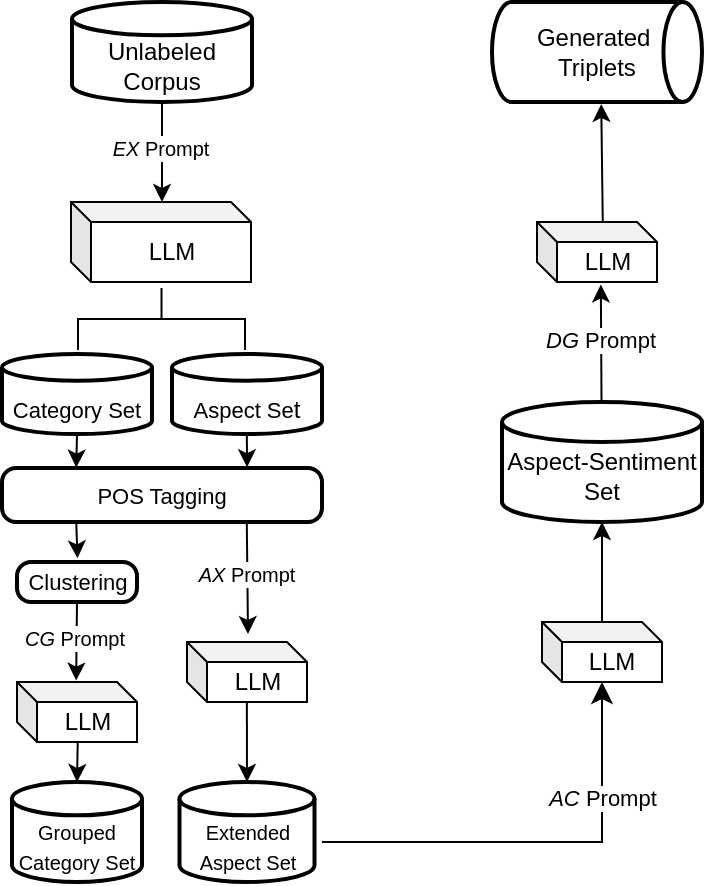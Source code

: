 <mxfile version="26.2.14">
  <diagram id="C5RBs43oDa-KdzZeNtuy" name="Page-1">
    <mxGraphModel dx="887" dy="573" grid="1" gridSize="10" guides="1" tooltips="1" connect="1" arrows="1" fold="1" page="1" pageScale="1" pageWidth="827" pageHeight="1169" math="0" shadow="0" adaptiveColors="auto">
      <root>
        <mxCell id="WIyWlLk6GJQsqaUBKTNV-0" />
        <mxCell id="WIyWlLk6GJQsqaUBKTNV-1" parent="WIyWlLk6GJQsqaUBKTNV-0" />
        <mxCell id="WDem836P9A065s9cevRQ-0" value="LLM" style="shape=cube;whiteSpace=wrap;html=1;boundedLbl=1;backgroundOutline=1;darkOpacity=0.05;darkOpacity2=0.1;size=10;rounded=1;" parent="WIyWlLk6GJQsqaUBKTNV-1" vertex="1">
          <mxGeometry x="74.5" y="220" width="90" height="40" as="geometry" />
        </mxCell>
        <mxCell id="WDem836P9A065s9cevRQ-14" value="&lt;div&gt;&lt;br&gt;&lt;/div&gt;&lt;div&gt;&lt;span style=&quot;background-color: transparent; color: light-dark(rgb(0, 0, 0), rgb(255, 255, 255));&quot;&gt;Unlabeled Corpus&lt;/span&gt;&lt;/div&gt;" style="strokeWidth=2;html=1;shape=mxgraph.flowchart.database;whiteSpace=wrap;rounded=1;" parent="WIyWlLk6GJQsqaUBKTNV-1" vertex="1">
          <mxGeometry x="75" y="120" width="90" height="50" as="geometry" />
        </mxCell>
        <mxCell id="WDem836P9A065s9cevRQ-15" value="" style="endArrow=classic;html=1;rounded=1;exitX=0.5;exitY=1;exitDx=0;exitDy=0;exitPerimeter=0;" parent="WIyWlLk6GJQsqaUBKTNV-1" source="WDem836P9A065s9cevRQ-14" edge="1">
          <mxGeometry width="50" height="50" relative="1" as="geometry">
            <mxPoint x="360.48" y="340" as="sourcePoint" />
            <mxPoint x="120" y="220" as="targetPoint" />
          </mxGeometry>
        </mxCell>
        <mxCell id="WDem836P9A065s9cevRQ-18" value="&lt;font style=&quot;font-size: 10px;&quot;&gt;&lt;i&gt;EX&lt;/i&gt; Prompt&lt;/font&gt;" style="edgeLabel;html=1;align=center;verticalAlign=middle;resizable=0;points=[];rounded=1;" parent="WDem836P9A065s9cevRQ-15" vertex="1" connectable="0">
          <mxGeometry x="-0.104" y="-1" relative="1" as="geometry">
            <mxPoint as="offset" />
          </mxGeometry>
        </mxCell>
        <mxCell id="WDem836P9A065s9cevRQ-19" value="&lt;div&gt;&lt;font style=&quot;background-color: transparent; color: light-dark(rgb(0, 0, 0), rgb(255, 255, 255)); font-size: 11px;&quot;&gt;&lt;br&gt;&lt;/font&gt;&lt;/div&gt;&lt;div&gt;&lt;font style=&quot;background-color: transparent; color: light-dark(rgb(0, 0, 0), rgb(255, 255, 255)); font-size: 11px;&quot;&gt;Aspect Se&lt;/font&gt;&lt;span style=&quot;background-color: transparent; color: light-dark(rgb(0, 0, 0), rgb(255, 255, 255));&quot;&gt;t&lt;/span&gt;&lt;/div&gt;" style="strokeWidth=2;html=1;shape=mxgraph.flowchart.database;whiteSpace=wrap;rounded=1;" parent="WIyWlLk6GJQsqaUBKTNV-1" vertex="1">
          <mxGeometry x="125" y="296" width="75" height="40" as="geometry" />
        </mxCell>
        <mxCell id="WDem836P9A065s9cevRQ-20" value="&lt;div&gt;&lt;br&gt;&lt;/div&gt;&lt;div&gt;&lt;font style=&quot;font-size: 11px;&quot;&gt;Category Set&lt;/font&gt;&lt;/div&gt;" style="strokeWidth=2;html=1;shape=mxgraph.flowchart.database;whiteSpace=wrap;rounded=1;" parent="WIyWlLk6GJQsqaUBKTNV-1" vertex="1">
          <mxGeometry x="40" y="296" width="75" height="40" as="geometry" />
        </mxCell>
        <mxCell id="WDem836P9A065s9cevRQ-23" value="" style="strokeWidth=1;html=1;shape=mxgraph.flowchart.annotation_2;align=left;labelPosition=right;pointerEvents=1;rotation=90;rounded=1;" parent="WIyWlLk6GJQsqaUBKTNV-1" vertex="1">
          <mxGeometry x="104.25" y="236.75" width="31" height="83.5" as="geometry" />
        </mxCell>
        <mxCell id="MoG-zyVyeIgKmFG6NYfG-1" value="Generated&amp;nbsp;&lt;div&gt;Triplets&lt;/div&gt;" style="strokeWidth=2;html=1;shape=mxgraph.flowchart.direct_data;whiteSpace=wrap;rounded=1;" vertex="1" parent="WIyWlLk6GJQsqaUBKTNV-1">
          <mxGeometry x="285" y="120" width="105" height="50" as="geometry" />
        </mxCell>
        <mxCell id="MoG-zyVyeIgKmFG6NYfG-5" value="&lt;font style=&quot;font-size: 11px;&quot;&gt;POS Tagging&lt;/font&gt;" style="rounded=1;whiteSpace=wrap;html=1;absoluteArcSize=1;arcSize=14;strokeWidth=2;" vertex="1" parent="WIyWlLk6GJQsqaUBKTNV-1">
          <mxGeometry x="40" y="353" width="160" height="27" as="geometry" />
        </mxCell>
        <mxCell id="MoG-zyVyeIgKmFG6NYfG-7" value="" style="endArrow=classic;html=1;rounded=1;exitX=0.5;exitY=1;exitDx=0;exitDy=0;exitPerimeter=0;entryX=0.765;entryY=-0.013;entryDx=0;entryDy=0;entryPerimeter=0;" edge="1" parent="WIyWlLk6GJQsqaUBKTNV-1">
          <mxGeometry width="50" height="50" relative="1" as="geometry">
            <mxPoint x="162.41" y="336" as="sourcePoint" />
            <mxPoint x="162.55" y="352.61" as="targetPoint" />
          </mxGeometry>
        </mxCell>
        <mxCell id="MoG-zyVyeIgKmFG6NYfG-10" value="" style="endArrow=classic;html=1;rounded=1;exitX=0.5;exitY=1;exitDx=0;exitDy=0;exitPerimeter=0;entryX=0.232;entryY=-0.008;entryDx=0;entryDy=0;entryPerimeter=0;" edge="1" parent="WIyWlLk6GJQsqaUBKTNV-1" source="WDem836P9A065s9cevRQ-20" target="MoG-zyVyeIgKmFG6NYfG-5">
          <mxGeometry width="50" height="50" relative="1" as="geometry">
            <mxPoint x="172" y="346" as="sourcePoint" />
            <mxPoint x="172" y="363" as="targetPoint" />
          </mxGeometry>
        </mxCell>
        <mxCell id="MoG-zyVyeIgKmFG6NYfG-11" value="LLM" style="shape=cube;whiteSpace=wrap;html=1;boundedLbl=1;backgroundOutline=1;darkOpacity=0.05;darkOpacity2=0.1;size=10;rounded=1;" vertex="1" parent="WIyWlLk6GJQsqaUBKTNV-1">
          <mxGeometry x="132.5" y="440" width="60" height="30" as="geometry" />
        </mxCell>
        <mxCell id="MoG-zyVyeIgKmFG6NYfG-12" value="" style="endArrow=classic;html=1;rounded=1;exitX=0.765;exitY=1.028;exitDx=0;exitDy=0;exitPerimeter=0;" edge="1" parent="WIyWlLk6GJQsqaUBKTNV-1" source="MoG-zyVyeIgKmFG6NYfG-5">
          <mxGeometry width="50" height="50" relative="1" as="geometry">
            <mxPoint x="77.07" y="380" as="sourcePoint" />
            <mxPoint x="163" y="436" as="targetPoint" />
          </mxGeometry>
        </mxCell>
        <mxCell id="MoG-zyVyeIgKmFG6NYfG-13" value="&lt;font style=&quot;font-size: 10px;&quot;&gt;&lt;i&gt;AX&lt;/i&gt; Prompt&lt;/font&gt;" style="edgeLabel;html=1;align=center;verticalAlign=middle;resizable=0;points=[];rounded=1;" vertex="1" connectable="0" parent="MoG-zyVyeIgKmFG6NYfG-12">
          <mxGeometry x="-0.104" y="-1" relative="1" as="geometry">
            <mxPoint as="offset" />
          </mxGeometry>
        </mxCell>
        <mxCell id="MoG-zyVyeIgKmFG6NYfG-14" value="&lt;font style=&quot;font-size: 11px;&quot;&gt;Clustering&lt;/font&gt;" style="rounded=1;whiteSpace=wrap;html=1;absoluteArcSize=1;arcSize=14;strokeWidth=2;" vertex="1" parent="WIyWlLk6GJQsqaUBKTNV-1">
          <mxGeometry x="47.5" y="400" width="60" height="20" as="geometry" />
        </mxCell>
        <mxCell id="MoG-zyVyeIgKmFG6NYfG-15" value="&lt;div&gt;&lt;font style=&quot;background-color: transparent; color: light-dark(rgb(0, 0, 0), rgb(255, 255, 255)); font-size: 11px;&quot;&gt;&lt;br&gt;&lt;/font&gt;&lt;/div&gt;&lt;div&gt;&lt;font style=&quot;background-color: transparent; color: light-dark(rgb(0, 0, 0), rgb(255, 255, 255)); font-size: 10px;&quot;&gt;Extended&lt;/font&gt;&lt;/div&gt;&lt;div&gt;&lt;font style=&quot;font-size: 10px; background-color: transparent; color: light-dark(rgb(0, 0, 0), rgb(255, 255, 255));&quot;&gt;Aspect Se&lt;/font&gt;&lt;span style=&quot;font-size: 10px; background-color: transparent; color: light-dark(rgb(0, 0, 0), rgb(255, 255, 255));&quot;&gt;t&lt;/span&gt;&lt;/div&gt;" style="strokeWidth=2;html=1;shape=mxgraph.flowchart.database;whiteSpace=wrap;rounded=1;" vertex="1" parent="WIyWlLk6GJQsqaUBKTNV-1">
          <mxGeometry x="128.75" y="510" width="67.5" height="50" as="geometry" />
        </mxCell>
        <mxCell id="MoG-zyVyeIgKmFG6NYfG-16" value="&lt;div&gt;&lt;font style=&quot;background-color: transparent; color: light-dark(rgb(0, 0, 0), rgb(255, 255, 255)); font-size: 11px;&quot;&gt;&lt;br&gt;&lt;/font&gt;&lt;/div&gt;&lt;div&gt;&lt;font style=&quot;background-color: transparent; color: light-dark(rgb(0, 0, 0), rgb(255, 255, 255)); font-size: 10px;&quot;&gt;Grouped&lt;/font&gt;&lt;/div&gt;&lt;div&gt;&lt;font style=&quot;font-size: 10px; background-color: transparent; color: light-dark(rgb(0, 0, 0), rgb(255, 255, 255));&quot;&gt;Category Se&lt;/font&gt;&lt;span style=&quot;font-size: 10px; background-color: transparent; color: light-dark(rgb(0, 0, 0), rgb(255, 255, 255));&quot;&gt;t&lt;/span&gt;&lt;/div&gt;" style="strokeWidth=2;html=1;shape=mxgraph.flowchart.database;whiteSpace=wrap;rounded=1;" vertex="1" parent="WIyWlLk6GJQsqaUBKTNV-1">
          <mxGeometry x="45" y="510" width="65" height="50" as="geometry" />
        </mxCell>
        <mxCell id="MoG-zyVyeIgKmFG6NYfG-17" value="" style="endArrow=classic;html=1;rounded=1;entryX=0.5;entryY=0;entryDx=0;entryDy=0;entryPerimeter=0;exitX=0.499;exitY=0.998;exitDx=0;exitDy=0;exitPerimeter=0;" edge="1" parent="WIyWlLk6GJQsqaUBKTNV-1" source="MoG-zyVyeIgKmFG6NYfG-11" target="MoG-zyVyeIgKmFG6NYfG-15">
          <mxGeometry width="50" height="50" relative="1" as="geometry">
            <mxPoint x="165" y="500" as="sourcePoint" />
            <mxPoint x="162" y="490" as="targetPoint" />
          </mxGeometry>
        </mxCell>
        <mxCell id="MoG-zyVyeIgKmFG6NYfG-20" value="" style="endArrow=classic;html=1;rounded=1;exitX=0.5;exitY=1;exitDx=0;exitDy=0;entryX=0.493;entryY=-0.024;entryDx=0;entryDy=0;entryPerimeter=0;" edge="1" parent="WIyWlLk6GJQsqaUBKTNV-1" source="MoG-zyVyeIgKmFG6NYfG-14" target="MoG-zyVyeIgKmFG6NYfG-25">
          <mxGeometry width="50" height="50" relative="1" as="geometry">
            <mxPoint x="360.5" y="454" as="sourcePoint" />
            <mxPoint x="359.5" y="470" as="targetPoint" />
          </mxGeometry>
        </mxCell>
        <mxCell id="MoG-zyVyeIgKmFG6NYfG-24" value="&lt;font style=&quot;font-size: 10px;&quot;&gt;&lt;i&gt;CG&lt;/i&gt; Prompt&lt;/font&gt;" style="edgeLabel;html=1;align=center;verticalAlign=middle;resizable=0;points=[];rounded=1;" vertex="1" connectable="0" parent="MoG-zyVyeIgKmFG6NYfG-20">
          <mxGeometry x="-0.107" y="-2" relative="1" as="geometry">
            <mxPoint as="offset" />
          </mxGeometry>
        </mxCell>
        <mxCell id="MoG-zyVyeIgKmFG6NYfG-22" value="" style="endArrow=classic;html=1;rounded=1;entryX=0.504;entryY=-0.091;entryDx=0;entryDy=0;exitX=0.232;exitY=0.987;exitDx=0;exitDy=0;exitPerimeter=0;entryPerimeter=0;" edge="1" parent="WIyWlLk6GJQsqaUBKTNV-1" source="MoG-zyVyeIgKmFG6NYfG-5" target="MoG-zyVyeIgKmFG6NYfG-14">
          <mxGeometry width="50" height="50" relative="1" as="geometry">
            <mxPoint x="80" y="380" as="sourcePoint" />
            <mxPoint x="160" y="400" as="targetPoint" />
          </mxGeometry>
        </mxCell>
        <mxCell id="MoG-zyVyeIgKmFG6NYfG-25" value="LLM" style="shape=cube;whiteSpace=wrap;html=1;boundedLbl=1;backgroundOutline=1;darkOpacity=0.05;darkOpacity2=0.1;size=10;rounded=1;" vertex="1" parent="WIyWlLk6GJQsqaUBKTNV-1">
          <mxGeometry x="47.5" y="460" width="60" height="30" as="geometry" />
        </mxCell>
        <mxCell id="MoG-zyVyeIgKmFG6NYfG-26" value="" style="endArrow=classic;html=1;rounded=1;exitX=0.506;exitY=1.012;exitDx=0;exitDy=0;exitPerimeter=0;entryX=0.5;entryY=0;entryDx=0;entryDy=0;entryPerimeter=0;" edge="1" parent="WIyWlLk6GJQsqaUBKTNV-1" source="MoG-zyVyeIgKmFG6NYfG-25" target="MoG-zyVyeIgKmFG6NYfG-16">
          <mxGeometry width="50" height="50" relative="1" as="geometry">
            <mxPoint x="362.5" y="510" as="sourcePoint" />
            <mxPoint x="80" y="500" as="targetPoint" />
          </mxGeometry>
        </mxCell>
        <mxCell id="MoG-zyVyeIgKmFG6NYfG-29" value="&lt;div&gt;&lt;br&gt;&lt;/div&gt;&lt;div&gt;Aspect-Sentiment&lt;/div&gt;&lt;div&gt;Set&lt;/div&gt;" style="strokeWidth=2;html=1;shape=mxgraph.flowchart.database;whiteSpace=wrap;rounded=1;" vertex="1" parent="WIyWlLk6GJQsqaUBKTNV-1">
          <mxGeometry x="290" y="320" width="100" height="60" as="geometry" />
        </mxCell>
        <mxCell id="MoG-zyVyeIgKmFG6NYfG-33" value="" style="endArrow=classic;html=1;rounded=1;entryX=0.5;entryY=1;entryDx=0;entryDy=0;entryPerimeter=0;" edge="1" parent="WIyWlLk6GJQsqaUBKTNV-1" source="MoG-zyVyeIgKmFG6NYfG-30" target="MoG-zyVyeIgKmFG6NYfG-29">
          <mxGeometry width="50" height="50" relative="1" as="geometry">
            <mxPoint x="340" y="518" as="sourcePoint" />
            <mxPoint x="340" y="489" as="targetPoint" />
          </mxGeometry>
        </mxCell>
        <mxCell id="MoG-zyVyeIgKmFG6NYfG-34" value="" style="endArrow=classic;html=1;rounded=1;entryX=0.532;entryY=1.041;entryDx=0;entryDy=0;entryPerimeter=0;" edge="1" parent="WIyWlLk6GJQsqaUBKTNV-1" target="MoG-zyVyeIgKmFG6NYfG-36">
          <mxGeometry width="50" height="50" relative="1" as="geometry">
            <mxPoint x="339.76" y="320" as="sourcePoint" />
            <mxPoint x="339.7" y="267.17" as="targetPoint" />
          </mxGeometry>
        </mxCell>
        <mxCell id="MoG-zyVyeIgKmFG6NYfG-35" value="&lt;i&gt;DG&lt;/i&gt; Prompt" style="edgeLabel;html=1;align=center;verticalAlign=middle;resizable=0;points=[];rounded=1;" vertex="1" connectable="0" parent="MoG-zyVyeIgKmFG6NYfG-34">
          <mxGeometry x="0.05" y="1" relative="1" as="geometry">
            <mxPoint as="offset" />
          </mxGeometry>
        </mxCell>
        <mxCell id="MoG-zyVyeIgKmFG6NYfG-36" value="LLM" style="shape=cube;whiteSpace=wrap;html=1;boundedLbl=1;backgroundOutline=1;darkOpacity=0.05;darkOpacity2=0.1;size=10;rounded=1;" vertex="1" parent="WIyWlLk6GJQsqaUBKTNV-1">
          <mxGeometry x="307.5" y="230" width="60" height="30" as="geometry" />
        </mxCell>
        <mxCell id="MoG-zyVyeIgKmFG6NYfG-30" value="LLM" style="shape=cube;whiteSpace=wrap;html=1;boundedLbl=1;backgroundOutline=1;darkOpacity=0.05;darkOpacity2=0.1;size=10;rounded=1;" vertex="1" parent="WIyWlLk6GJQsqaUBKTNV-1">
          <mxGeometry x="310" y="430" width="60" height="30" as="geometry" />
        </mxCell>
        <mxCell id="MoG-zyVyeIgKmFG6NYfG-40" value="" style="edgeStyle=segmentEdgeStyle;endArrow=classic;html=1;curved=0;rounded=0;endSize=8;startSize=8;" edge="1" parent="WIyWlLk6GJQsqaUBKTNV-1">
          <mxGeometry width="50" height="50" relative="1" as="geometry">
            <mxPoint x="200" y="540" as="sourcePoint" />
            <mxPoint x="340" y="460" as="targetPoint" />
          </mxGeometry>
        </mxCell>
        <mxCell id="MoG-zyVyeIgKmFG6NYfG-42" value="&lt;i&gt;AC &lt;/i&gt;Prompt" style="edgeLabel;html=1;align=center;verticalAlign=middle;resizable=0;points=[];rounded=1;" vertex="1" connectable="0" parent="MoG-zyVyeIgKmFG6NYfG-40">
          <mxGeometry x="0.477" relative="1" as="geometry">
            <mxPoint as="offset" />
          </mxGeometry>
        </mxCell>
        <mxCell id="MoG-zyVyeIgKmFG6NYfG-43" value="" style="endArrow=classic;html=1;rounded=1;entryX=0.532;entryY=1.041;entryDx=0;entryDy=0;entryPerimeter=0;" edge="1" parent="WIyWlLk6GJQsqaUBKTNV-1">
          <mxGeometry width="50" height="50" relative="1" as="geometry">
            <mxPoint x="340.38" y="230" as="sourcePoint" />
            <mxPoint x="339.62" y="171" as="targetPoint" />
          </mxGeometry>
        </mxCell>
      </root>
    </mxGraphModel>
  </diagram>
</mxfile>
